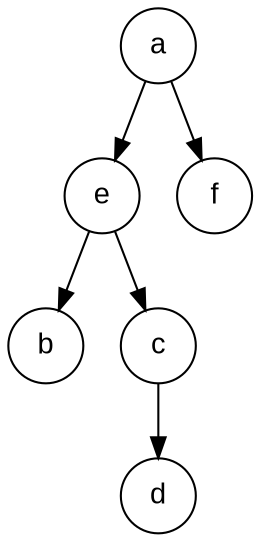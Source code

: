 digraph G {
graph [ dpi = 200 ]
node [fontname=Arial ];
node [shape=circle];
edge [arrowsize=1];
nodee [label="e"];
nodea -> nodee;
nodeb [label="b"];
nodee -> nodeb;
nodef [label="f"];
nodea -> nodef;
nodec [label="c"];
nodee -> nodec;
noded [label="d"];
nodec -> noded;
nodea [label="a"];
}